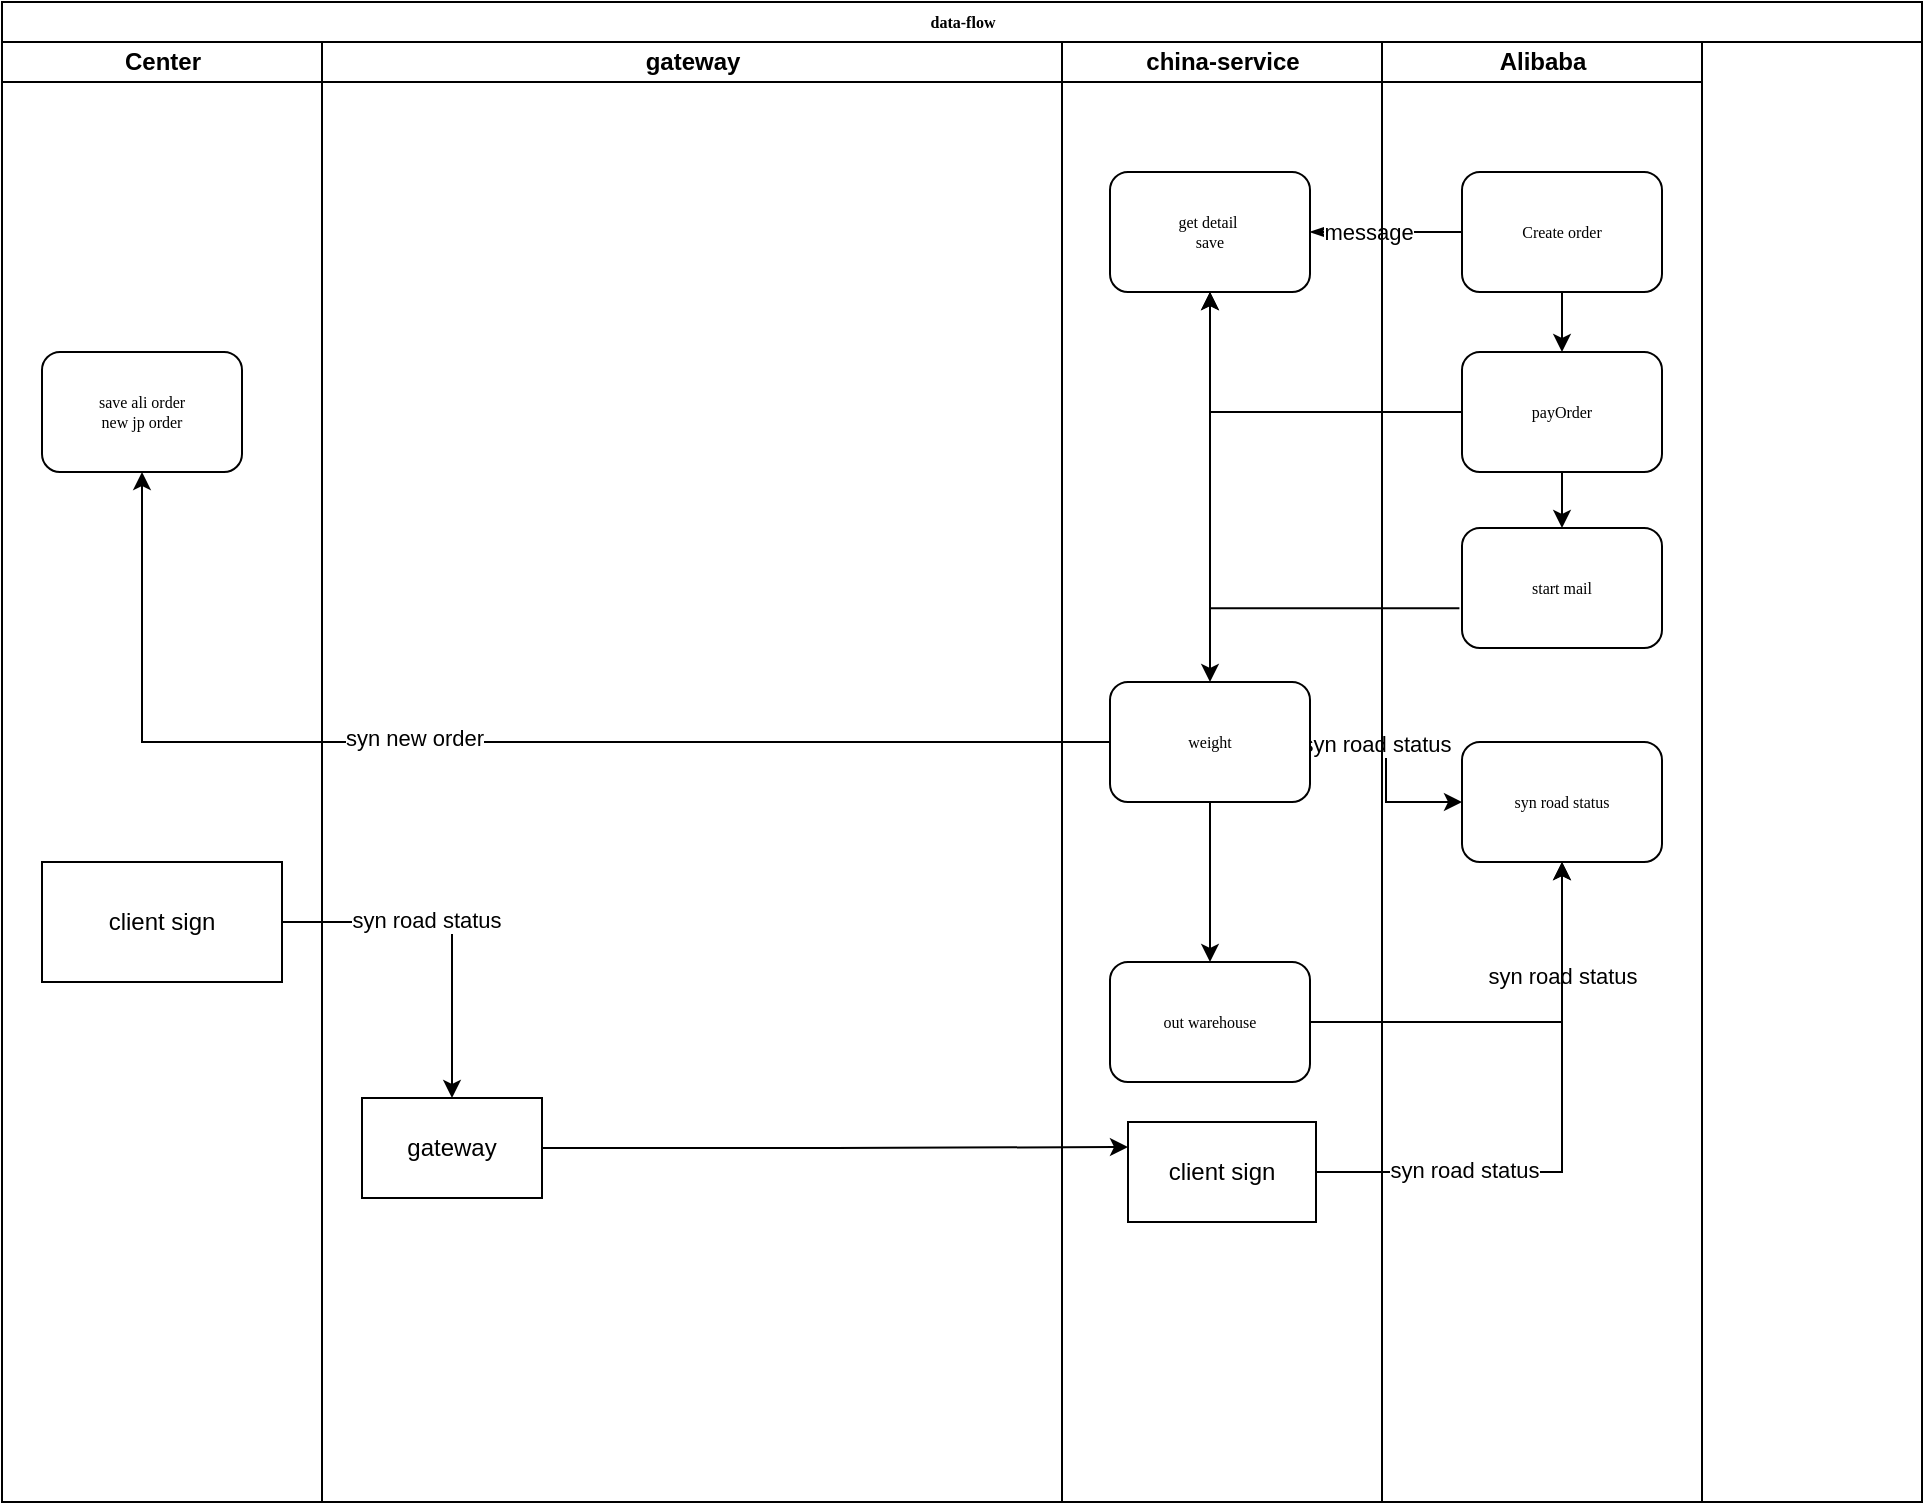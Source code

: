 <mxfile version="23.1.3" type="github">
  <diagram name="Page-1" id="74e2e168-ea6b-b213-b513-2b3c1d86103e">
    <mxGraphModel dx="1366" dy="779" grid="1" gridSize="10" guides="1" tooltips="1" connect="1" arrows="1" fold="1" page="1" pageScale="1" pageWidth="1100" pageHeight="850" background="none" math="0" shadow="0">
      <root>
        <mxCell id="0" />
        <mxCell id="1" parent="0" />
        <mxCell id="77e6c97f196da883-1" value="data-flow" style="swimlane;html=1;childLayout=stackLayout;startSize=20;rounded=0;shadow=0;labelBackgroundColor=none;strokeWidth=1;fontFamily=Verdana;fontSize=8;align=center;" parent="1" vertex="1">
          <mxGeometry x="30" y="40" width="960" height="750" as="geometry" />
        </mxCell>
        <mxCell id="77e6c97f196da883-2" value="Center" style="swimlane;html=1;startSize=20;" parent="77e6c97f196da883-1" vertex="1">
          <mxGeometry y="20" width="160" height="730" as="geometry" />
        </mxCell>
        <mxCell id="77e6c97f196da883-9" value="save ali order&lt;br&gt;new jp order" style="rounded=1;whiteSpace=wrap;html=1;shadow=0;labelBackgroundColor=none;strokeWidth=1;fontFamily=Verdana;fontSize=8;align=center;" parent="77e6c97f196da883-2" vertex="1">
          <mxGeometry x="20" y="155" width="100" height="60" as="geometry" />
        </mxCell>
        <mxCell id="UwH7HPfgJsiTALRQJscL-25" value="client sign" style="whiteSpace=wrap;html=1;" vertex="1" parent="77e6c97f196da883-2">
          <mxGeometry x="20" y="410" width="120" height="60" as="geometry" />
        </mxCell>
        <mxCell id="77e6c97f196da883-26" style="edgeStyle=orthogonalEdgeStyle;rounded=1;html=1;labelBackgroundColor=none;startArrow=none;startFill=0;startSize=5;endArrow=classicThin;endFill=1;endSize=5;jettySize=auto;orthogonalLoop=1;strokeWidth=1;fontFamily=Verdana;fontSize=8" parent="77e6c97f196da883-1" source="77e6c97f196da883-8" target="77e6c97f196da883-11" edge="1">
          <mxGeometry relative="1" as="geometry" />
        </mxCell>
        <mxCell id="UwH7HPfgJsiTALRQJscL-5" value="message" style="edgeLabel;html=1;align=center;verticalAlign=middle;resizable=0;points=[];" vertex="1" connectable="0" parent="77e6c97f196da883-26">
          <mxGeometry x="0.242" relative="1" as="geometry">
            <mxPoint as="offset" />
          </mxGeometry>
        </mxCell>
        <mxCell id="UwH7HPfgJsiTALRQJscL-11" style="edgeStyle=orthogonalEdgeStyle;rounded=0;orthogonalLoop=1;jettySize=auto;html=1;" edge="1" parent="77e6c97f196da883-1" source="UwH7HPfgJsiTALRQJscL-1" target="77e6c97f196da883-11">
          <mxGeometry relative="1" as="geometry" />
        </mxCell>
        <mxCell id="UwH7HPfgJsiTALRQJscL-12" style="edgeStyle=orthogonalEdgeStyle;rounded=0;orthogonalLoop=1;jettySize=auto;html=1;exitX=-0.013;exitY=0.668;exitDx=0;exitDy=0;exitPerimeter=0;" edge="1" parent="77e6c97f196da883-1" source="UwH7HPfgJsiTALRQJscL-3" target="77e6c97f196da883-11">
          <mxGeometry relative="1" as="geometry" />
        </mxCell>
        <mxCell id="UwH7HPfgJsiTALRQJscL-16" style="edgeStyle=orthogonalEdgeStyle;rounded=0;orthogonalLoop=1;jettySize=auto;html=1;" edge="1" parent="77e6c97f196da883-1" source="UwH7HPfgJsiTALRQJscL-14" target="77e6c97f196da883-18">
          <mxGeometry relative="1" as="geometry" />
        </mxCell>
        <mxCell id="UwH7HPfgJsiTALRQJscL-17" value="syn road status" style="edgeLabel;html=1;align=center;verticalAlign=middle;resizable=0;points=[];" vertex="1" connectable="0" parent="UwH7HPfgJsiTALRQJscL-16">
          <mxGeometry x="-0.388" y="-1" relative="1" as="geometry">
            <mxPoint as="offset" />
          </mxGeometry>
        </mxCell>
        <mxCell id="UwH7HPfgJsiTALRQJscL-18" style="edgeStyle=orthogonalEdgeStyle;rounded=0;orthogonalLoop=1;jettySize=auto;html=1;" edge="1" parent="77e6c97f196da883-1" source="UwH7HPfgJsiTALRQJscL-14" target="77e6c97f196da883-9">
          <mxGeometry relative="1" as="geometry" />
        </mxCell>
        <mxCell id="UwH7HPfgJsiTALRQJscL-19" value="syn new order" style="edgeLabel;html=1;align=center;verticalAlign=middle;resizable=0;points=[];" vertex="1" connectable="0" parent="UwH7HPfgJsiTALRQJscL-18">
          <mxGeometry x="0.124" y="-2" relative="1" as="geometry">
            <mxPoint as="offset" />
          </mxGeometry>
        </mxCell>
        <mxCell id="UwH7HPfgJsiTALRQJscL-22" style="edgeStyle=orthogonalEdgeStyle;rounded=0;orthogonalLoop=1;jettySize=auto;html=1;" edge="1" parent="77e6c97f196da883-1" source="UwH7HPfgJsiTALRQJscL-20" target="77e6c97f196da883-18">
          <mxGeometry relative="1" as="geometry" />
        </mxCell>
        <mxCell id="UwH7HPfgJsiTALRQJscL-23" value="syn road status" style="edgeLabel;html=1;align=center;verticalAlign=middle;resizable=0;points=[];" vertex="1" connectable="0" parent="UwH7HPfgJsiTALRQJscL-22">
          <mxGeometry x="0.451" relative="1" as="geometry">
            <mxPoint as="offset" />
          </mxGeometry>
        </mxCell>
        <mxCell id="UwH7HPfgJsiTALRQJscL-30" style="edgeStyle=orthogonalEdgeStyle;rounded=0;orthogonalLoop=1;jettySize=auto;html=1;" edge="1" parent="77e6c97f196da883-1" source="UwH7HPfgJsiTALRQJscL-29" target="77e6c97f196da883-18">
          <mxGeometry relative="1" as="geometry" />
        </mxCell>
        <mxCell id="UwH7HPfgJsiTALRQJscL-31" value="syn road status" style="edgeLabel;html=1;align=center;verticalAlign=middle;resizable=0;points=[];" vertex="1" connectable="0" parent="UwH7HPfgJsiTALRQJscL-30">
          <mxGeometry x="-0.471" y="1" relative="1" as="geometry">
            <mxPoint as="offset" />
          </mxGeometry>
        </mxCell>
        <mxCell id="UwH7HPfgJsiTALRQJscL-26" style="edgeStyle=orthogonalEdgeStyle;rounded=0;orthogonalLoop=1;jettySize=auto;html=1;" edge="1" parent="77e6c97f196da883-1" source="UwH7HPfgJsiTALRQJscL-25" target="UwH7HPfgJsiTALRQJscL-24">
          <mxGeometry relative="1" as="geometry" />
        </mxCell>
        <mxCell id="UwH7HPfgJsiTALRQJscL-27" value="syn road status" style="edgeLabel;html=1;align=center;verticalAlign=middle;resizable=0;points=[];" vertex="1" connectable="0" parent="UwH7HPfgJsiTALRQJscL-26">
          <mxGeometry x="-0.174" y="1" relative="1" as="geometry">
            <mxPoint as="offset" />
          </mxGeometry>
        </mxCell>
        <mxCell id="77e6c97f196da883-3" value="gateway" style="swimlane;html=1;startSize=20;" parent="77e6c97f196da883-1" vertex="1">
          <mxGeometry x="160" y="20" width="370" height="730" as="geometry" />
        </mxCell>
        <mxCell id="UwH7HPfgJsiTALRQJscL-24" value="gateway" style="whiteSpace=wrap;html=1;" vertex="1" parent="77e6c97f196da883-3">
          <mxGeometry x="20" y="528" width="90" height="50" as="geometry" />
        </mxCell>
        <mxCell id="77e6c97f196da883-4" value="china-service" style="swimlane;html=1;startSize=20;" parent="77e6c97f196da883-1" vertex="1">
          <mxGeometry x="530" y="20" width="160" height="730" as="geometry" />
        </mxCell>
        <mxCell id="UwH7HPfgJsiTALRQJscL-15" value="" style="edgeStyle=orthogonalEdgeStyle;rounded=0;orthogonalLoop=1;jettySize=auto;html=1;" edge="1" parent="77e6c97f196da883-4" source="77e6c97f196da883-11" target="UwH7HPfgJsiTALRQJscL-14">
          <mxGeometry relative="1" as="geometry" />
        </mxCell>
        <mxCell id="77e6c97f196da883-11" value="get detail&amp;nbsp;&lt;br&gt;save" style="rounded=1;whiteSpace=wrap;html=1;shadow=0;labelBackgroundColor=none;strokeWidth=1;fontFamily=Verdana;fontSize=8;align=center;" parent="77e6c97f196da883-4" vertex="1">
          <mxGeometry x="24" y="65" width="100" height="60" as="geometry" />
        </mxCell>
        <mxCell id="UwH7HPfgJsiTALRQJscL-21" value="" style="edgeStyle=orthogonalEdgeStyle;rounded=0;orthogonalLoop=1;jettySize=auto;html=1;" edge="1" parent="77e6c97f196da883-4" source="UwH7HPfgJsiTALRQJscL-14" target="UwH7HPfgJsiTALRQJscL-20">
          <mxGeometry relative="1" as="geometry" />
        </mxCell>
        <mxCell id="UwH7HPfgJsiTALRQJscL-14" value="weight" style="rounded=1;whiteSpace=wrap;html=1;shadow=0;labelBackgroundColor=none;strokeWidth=1;fontFamily=Verdana;fontSize=8;align=center;" vertex="1" parent="77e6c97f196da883-4">
          <mxGeometry x="24" y="320" width="100" height="60" as="geometry" />
        </mxCell>
        <mxCell id="UwH7HPfgJsiTALRQJscL-20" value="out warehouse" style="rounded=1;whiteSpace=wrap;html=1;shadow=0;labelBackgroundColor=none;strokeWidth=1;fontFamily=Verdana;fontSize=8;align=center;" vertex="1" parent="77e6c97f196da883-4">
          <mxGeometry x="24" y="460" width="100" height="60" as="geometry" />
        </mxCell>
        <mxCell id="UwH7HPfgJsiTALRQJscL-29" value="client sign" style="whiteSpace=wrap;html=1;" vertex="1" parent="77e6c97f196da883-4">
          <mxGeometry x="33" y="540" width="94" height="50" as="geometry" />
        </mxCell>
        <mxCell id="77e6c97f196da883-6" value="Alibaba" style="swimlane;html=1;startSize=20;" parent="77e6c97f196da883-1" vertex="1">
          <mxGeometry x="690" y="20" width="160" height="730" as="geometry" />
        </mxCell>
        <mxCell id="77e6c97f196da883-18" value="syn road status" style="rounded=1;whiteSpace=wrap;html=1;shadow=0;labelBackgroundColor=none;strokeWidth=1;fontFamily=Verdana;fontSize=8;align=center;" parent="77e6c97f196da883-6" vertex="1">
          <mxGeometry x="40" y="350" width="100" height="60" as="geometry" />
        </mxCell>
        <mxCell id="UwH7HPfgJsiTALRQJscL-2" value="" style="edgeStyle=orthogonalEdgeStyle;rounded=0;orthogonalLoop=1;jettySize=auto;html=1;" edge="1" parent="77e6c97f196da883-6" source="77e6c97f196da883-8" target="UwH7HPfgJsiTALRQJscL-1">
          <mxGeometry relative="1" as="geometry" />
        </mxCell>
        <mxCell id="77e6c97f196da883-8" value="Create order" style="rounded=1;whiteSpace=wrap;html=1;shadow=0;labelBackgroundColor=none;strokeWidth=1;fontFamily=Verdana;fontSize=8;align=center;" parent="77e6c97f196da883-6" vertex="1">
          <mxGeometry x="40" y="65" width="100" height="60" as="geometry" />
        </mxCell>
        <mxCell id="UwH7HPfgJsiTALRQJscL-4" value="" style="edgeStyle=orthogonalEdgeStyle;rounded=0;orthogonalLoop=1;jettySize=auto;html=1;" edge="1" parent="77e6c97f196da883-6" source="UwH7HPfgJsiTALRQJscL-1" target="UwH7HPfgJsiTALRQJscL-3">
          <mxGeometry relative="1" as="geometry" />
        </mxCell>
        <mxCell id="UwH7HPfgJsiTALRQJscL-1" value="payOrder" style="rounded=1;whiteSpace=wrap;html=1;shadow=0;labelBackgroundColor=none;strokeWidth=1;fontFamily=Verdana;fontSize=8;align=center;" vertex="1" parent="77e6c97f196da883-6">
          <mxGeometry x="40" y="155" width="100" height="60" as="geometry" />
        </mxCell>
        <mxCell id="UwH7HPfgJsiTALRQJscL-3" value="start mail" style="rounded=1;whiteSpace=wrap;html=1;shadow=0;labelBackgroundColor=none;strokeWidth=1;fontFamily=Verdana;fontSize=8;align=center;" vertex="1" parent="77e6c97f196da883-6">
          <mxGeometry x="40" y="243" width="100" height="60" as="geometry" />
        </mxCell>
        <mxCell id="UwH7HPfgJsiTALRQJscL-28" style="edgeStyle=orthogonalEdgeStyle;rounded=0;orthogonalLoop=1;jettySize=auto;html=1;entryX=0;entryY=0.25;entryDx=0;entryDy=0;" edge="1" parent="77e6c97f196da883-1" source="UwH7HPfgJsiTALRQJscL-24" target="UwH7HPfgJsiTALRQJscL-29">
          <mxGeometry relative="1" as="geometry">
            <mxPoint x="330" y="575" as="targetPoint" />
          </mxGeometry>
        </mxCell>
      </root>
    </mxGraphModel>
  </diagram>
</mxfile>
